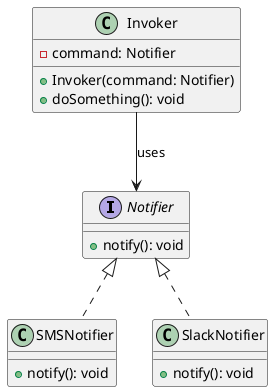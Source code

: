 @startuml
'https://plantuml.com/class-diagram
interface Notifier {
    +notify(): void
}

class SMSNotifier {
    +notify(): void
}

class SlackNotifier {
    +notify(): void
}

class Invoker {
    -command: Notifier
    +Invoker(command: Notifier)
    +doSomething(): void
}


Notifier <|.. SMSNotifier
Notifier <|.. SlackNotifier
Invoker --> Notifier : uses


@enduml